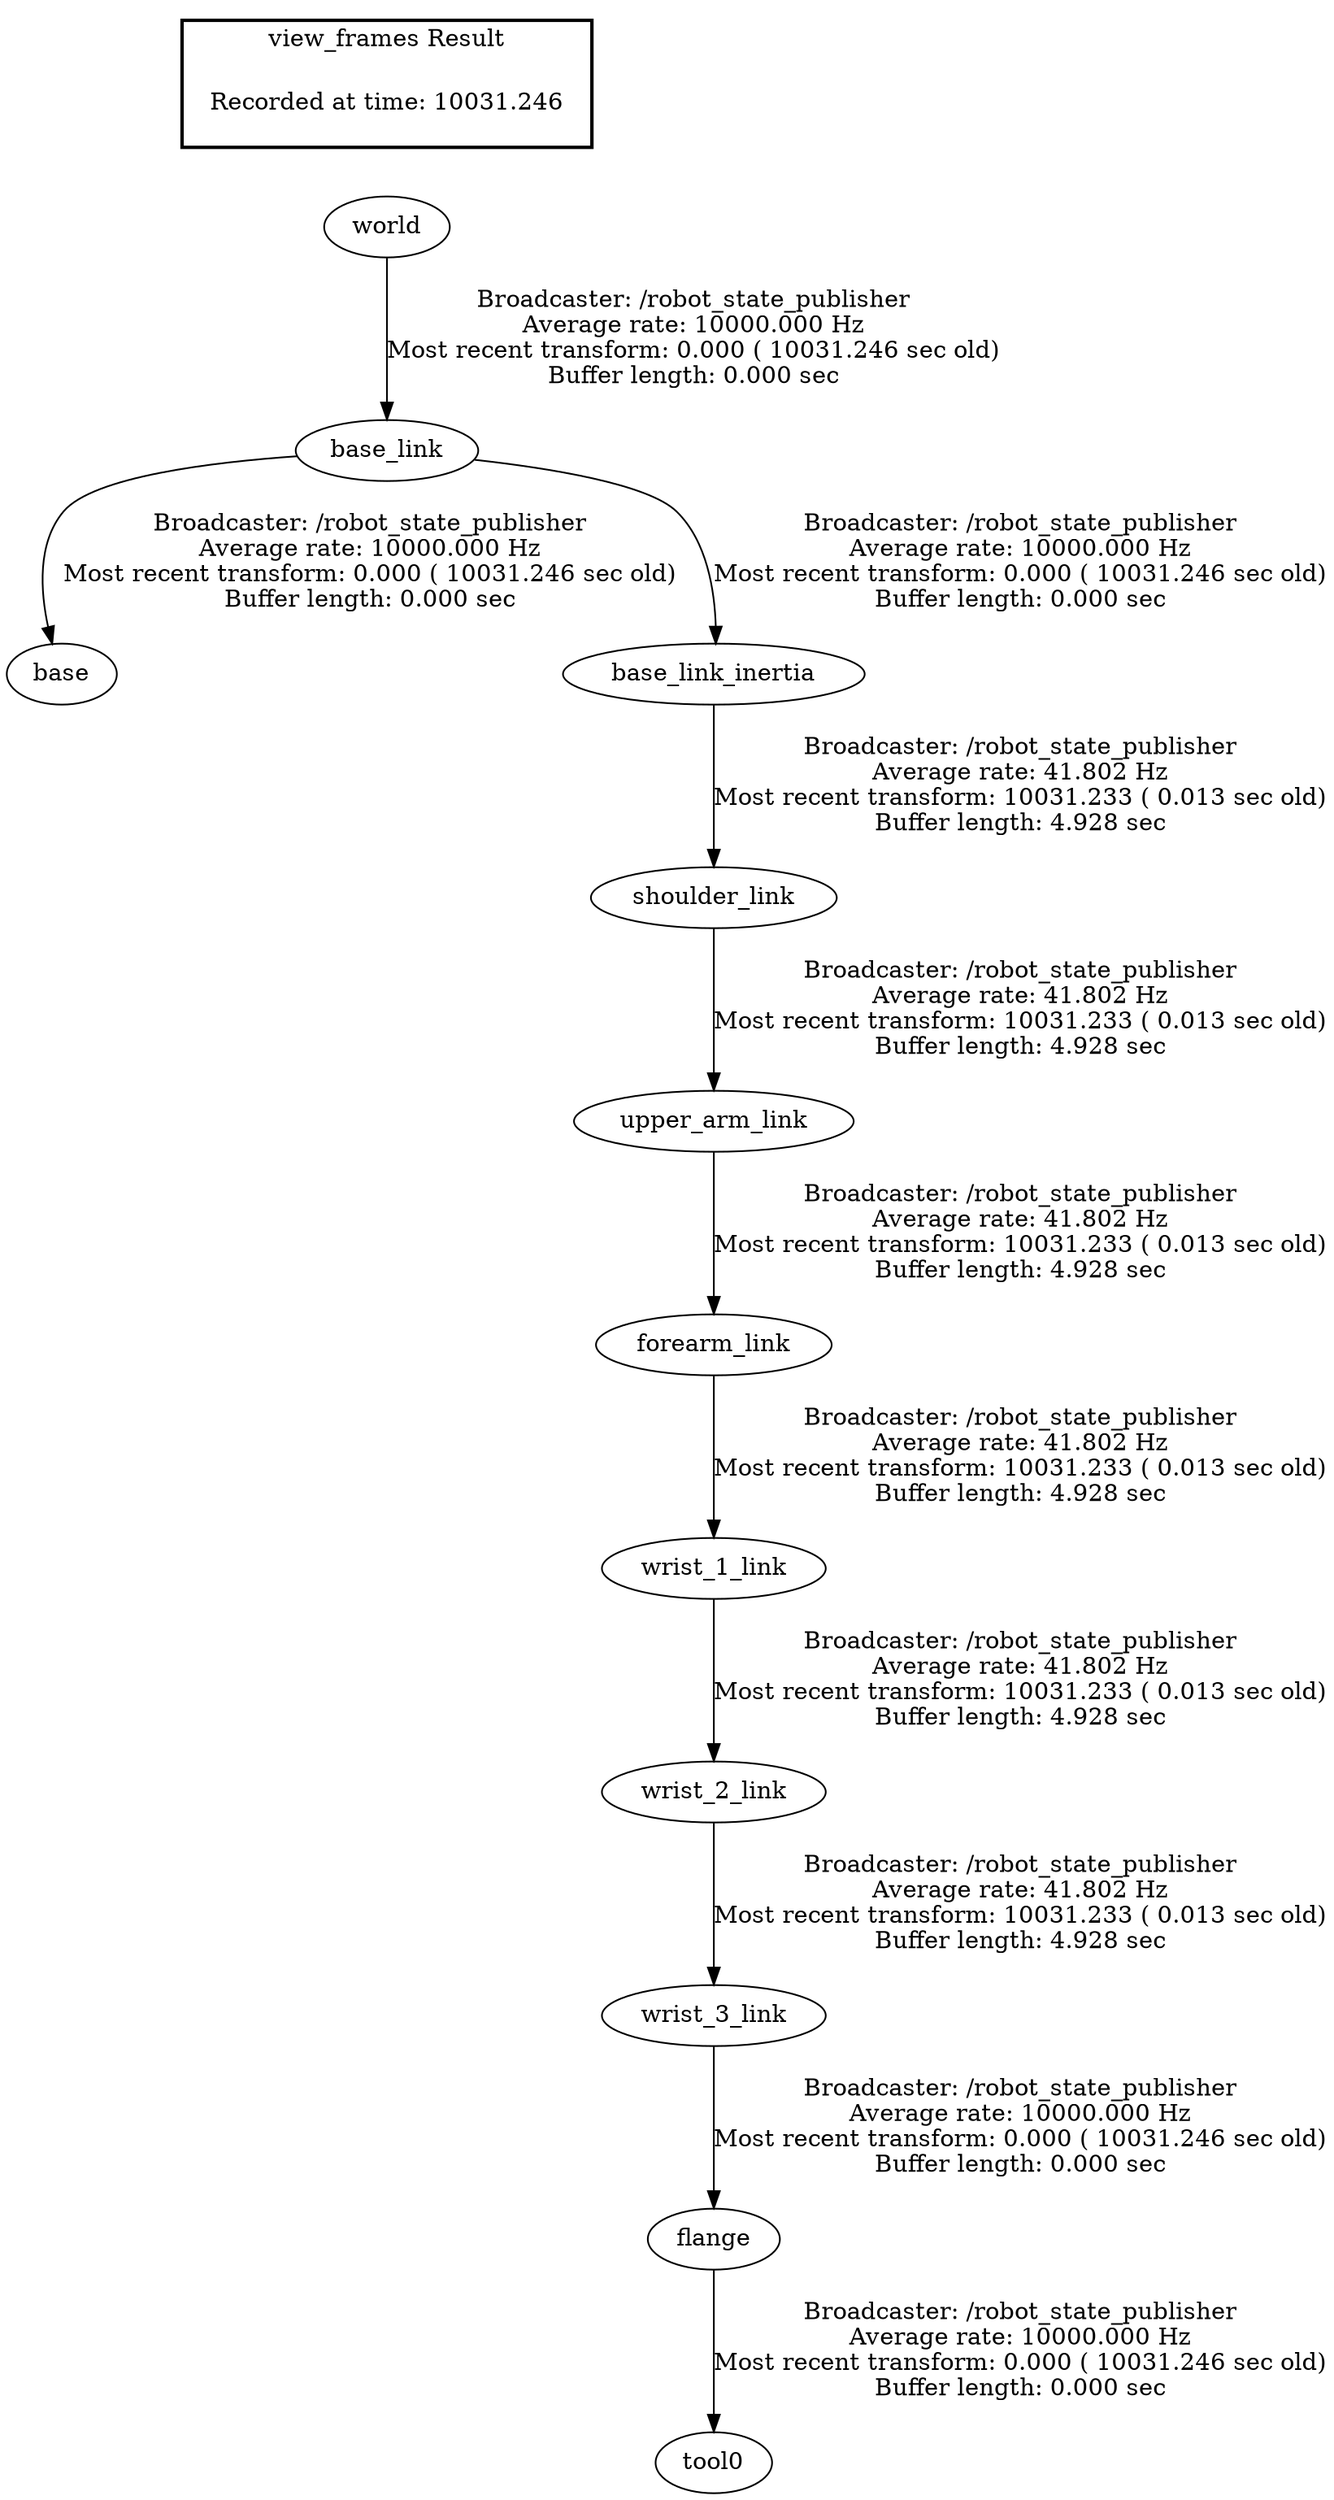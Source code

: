 digraph G {
"base_link" -> "base"[label="Broadcaster: /robot_state_publisher\nAverage rate: 10000.000 Hz\nMost recent transform: 0.000 ( 10031.246 sec old)\nBuffer length: 0.000 sec\n"];
"world" -> "base_link"[label="Broadcaster: /robot_state_publisher\nAverage rate: 10000.000 Hz\nMost recent transform: 0.000 ( 10031.246 sec old)\nBuffer length: 0.000 sec\n"];
"base_link" -> "base_link_inertia"[label="Broadcaster: /robot_state_publisher\nAverage rate: 10000.000 Hz\nMost recent transform: 0.000 ( 10031.246 sec old)\nBuffer length: 0.000 sec\n"];
"flange" -> "tool0"[label="Broadcaster: /robot_state_publisher\nAverage rate: 10000.000 Hz\nMost recent transform: 0.000 ( 10031.246 sec old)\nBuffer length: 0.000 sec\n"];
"wrist_3_link" -> "flange"[label="Broadcaster: /robot_state_publisher\nAverage rate: 10000.000 Hz\nMost recent transform: 0.000 ( 10031.246 sec old)\nBuffer length: 0.000 sec\n"];
"wrist_2_link" -> "wrist_3_link"[label="Broadcaster: /robot_state_publisher\nAverage rate: 41.802 Hz\nMost recent transform: 10031.233 ( 0.013 sec old)\nBuffer length: 4.928 sec\n"];
"upper_arm_link" -> "forearm_link"[label="Broadcaster: /robot_state_publisher\nAverage rate: 41.802 Hz\nMost recent transform: 10031.233 ( 0.013 sec old)\nBuffer length: 4.928 sec\n"];
"shoulder_link" -> "upper_arm_link"[label="Broadcaster: /robot_state_publisher\nAverage rate: 41.802 Hz\nMost recent transform: 10031.233 ( 0.013 sec old)\nBuffer length: 4.928 sec\n"];
"base_link_inertia" -> "shoulder_link"[label="Broadcaster: /robot_state_publisher\nAverage rate: 41.802 Hz\nMost recent transform: 10031.233 ( 0.013 sec old)\nBuffer length: 4.928 sec\n"];
"forearm_link" -> "wrist_1_link"[label="Broadcaster: /robot_state_publisher\nAverage rate: 41.802 Hz\nMost recent transform: 10031.233 ( 0.013 sec old)\nBuffer length: 4.928 sec\n"];
"wrist_1_link" -> "wrist_2_link"[label="Broadcaster: /robot_state_publisher\nAverage rate: 41.802 Hz\nMost recent transform: 10031.233 ( 0.013 sec old)\nBuffer length: 4.928 sec\n"];
edge [style=invis];
 subgraph cluster_legend { style=bold; color=black; label ="view_frames Result";
"Recorded at time: 10031.246"[ shape=plaintext ] ;
 }->"world";
}